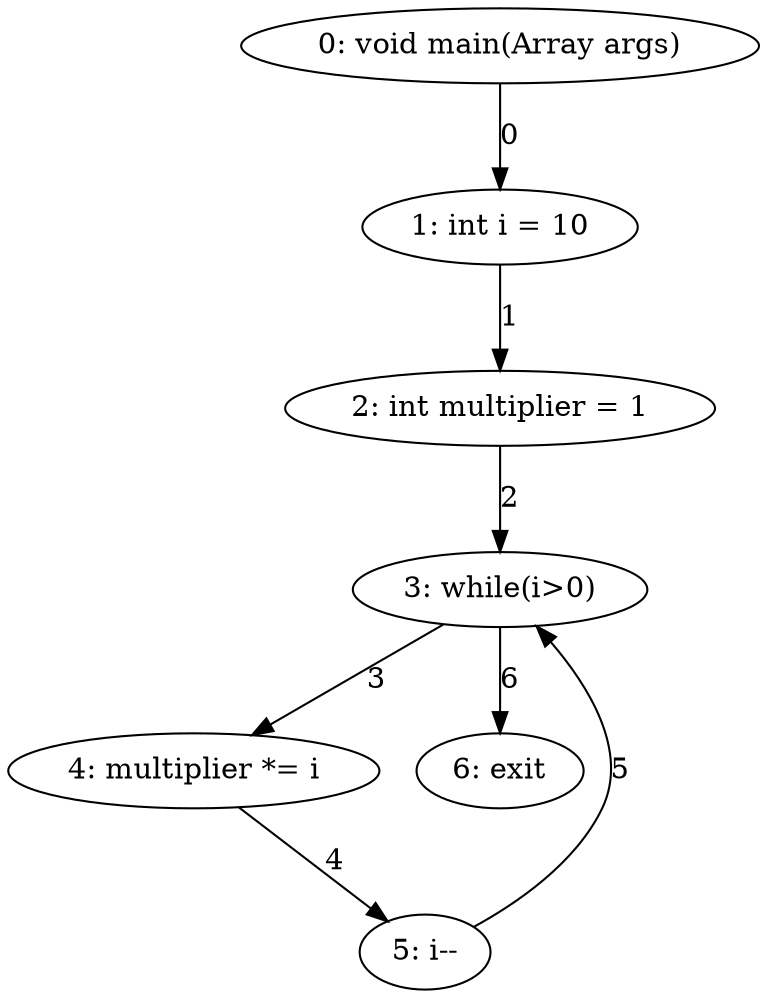 digraph G {
  1 [ label="0: void main(Array args)" ];
  2 [ label="1: int i = 10" ];
  3 [ label="2: int multiplier = 1" ];
  4 [ label="3: while(i>0)" ];
  5 [ label="4: multiplier *= i" ];
  6 [ label="5: i--" ];
  7 [ label="6: exit" ];
  1 -> 2 [ label="0" ];
  2 -> 3 [ label="1" ];
  3 -> 4 [ label="2" ];
  4 -> 5 [ label="3" ];
  5 -> 6 [ label="4" ];
  6 -> 4 [ label="5" ];
  4 -> 7 [ label="6" ];
}
